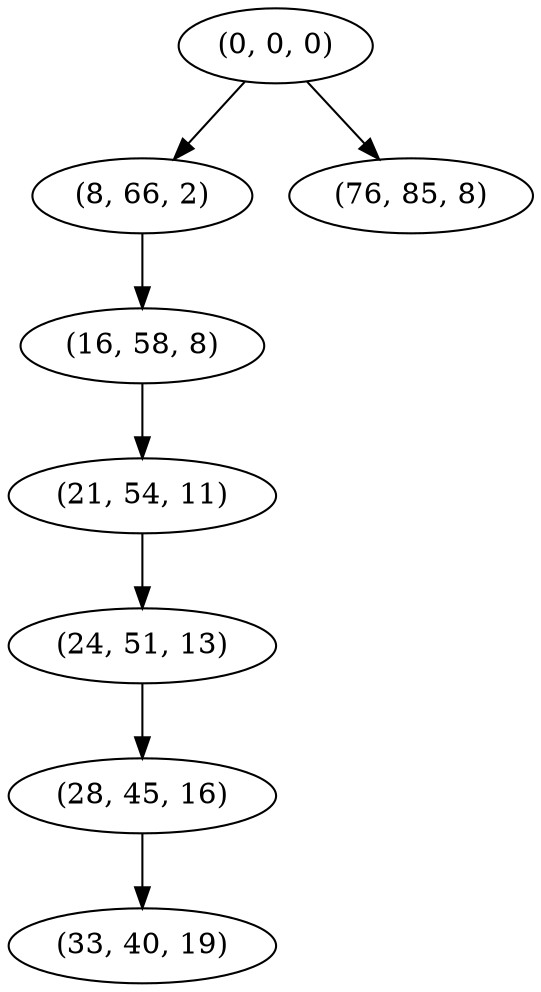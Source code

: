digraph tree {
    "(0, 0, 0)";
    "(8, 66, 2)";
    "(16, 58, 8)";
    "(21, 54, 11)";
    "(24, 51, 13)";
    "(28, 45, 16)";
    "(33, 40, 19)";
    "(76, 85, 8)";
    "(0, 0, 0)" -> "(8, 66, 2)";
    "(0, 0, 0)" -> "(76, 85, 8)";
    "(8, 66, 2)" -> "(16, 58, 8)";
    "(16, 58, 8)" -> "(21, 54, 11)";
    "(21, 54, 11)" -> "(24, 51, 13)";
    "(24, 51, 13)" -> "(28, 45, 16)";
    "(28, 45, 16)" -> "(33, 40, 19)";
}
